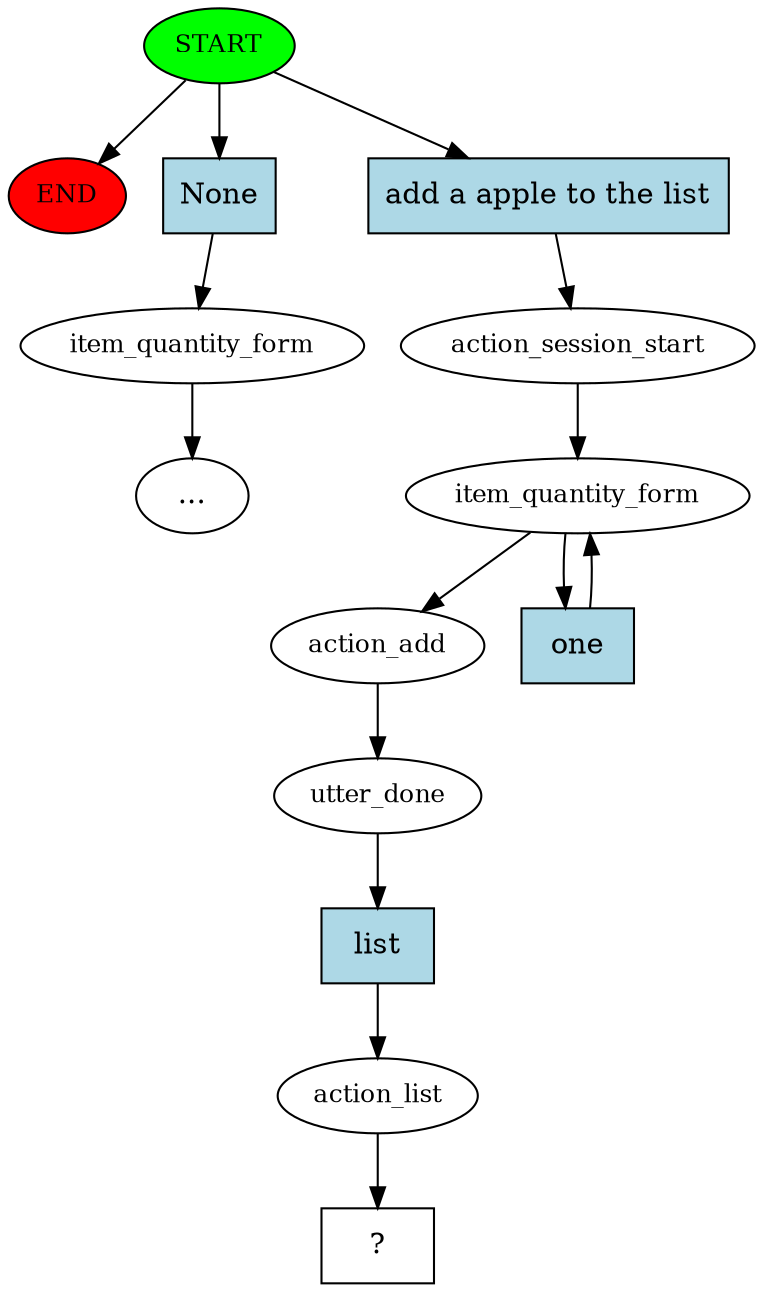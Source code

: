 digraph  {
0 [class="start active", fillcolor=green, fontsize=12, label=START, style=filled];
"-1" [class=end, fillcolor=red, fontsize=12, label=END, style=filled];
1 [class="", fontsize=12, label=item_quantity_form];
"-3" [class=ellipsis, label="..."];
2 [class=active, fontsize=12, label=action_session_start];
3 [class=active, fontsize=12, label=item_quantity_form];
6 [class=active, fontsize=12, label=action_add];
7 [class=active, fontsize=12, label=utter_done];
8 [class=active, fontsize=12, label=action_list];
9 [class="intent dashed active", label="  ?  ", shape=rect];
10 [class=intent, fillcolor=lightblue, label=None, shape=rect, style=filled];
11 [class="intent active", fillcolor=lightblue, label="add a apple to the list", shape=rect, style=filled];
12 [class="intent active", fillcolor=lightblue, label=one, shape=rect, style=filled];
13 [class="intent active", fillcolor=lightblue, label=list, shape=rect, style=filled];
0 -> "-1"  [class="", key=NONE, label=""];
0 -> 10  [class="", key=0];
0 -> 11  [class=active, key=0];
1 -> "-3"  [class="", key=NONE, label=""];
2 -> 3  [class=active, key=NONE, label=""];
3 -> 6  [class=active, key=NONE, label=""];
3 -> 12  [class=active, key=0];
6 -> 7  [class=active, key=NONE, label=""];
7 -> 13  [class=active, key=0];
8 -> 9  [class=active, key=NONE, label=""];
10 -> 1  [class="", key=0];
11 -> 2  [class=active, key=0];
12 -> 3  [class=active, key=0];
13 -> 8  [class=active, key=0];
}
